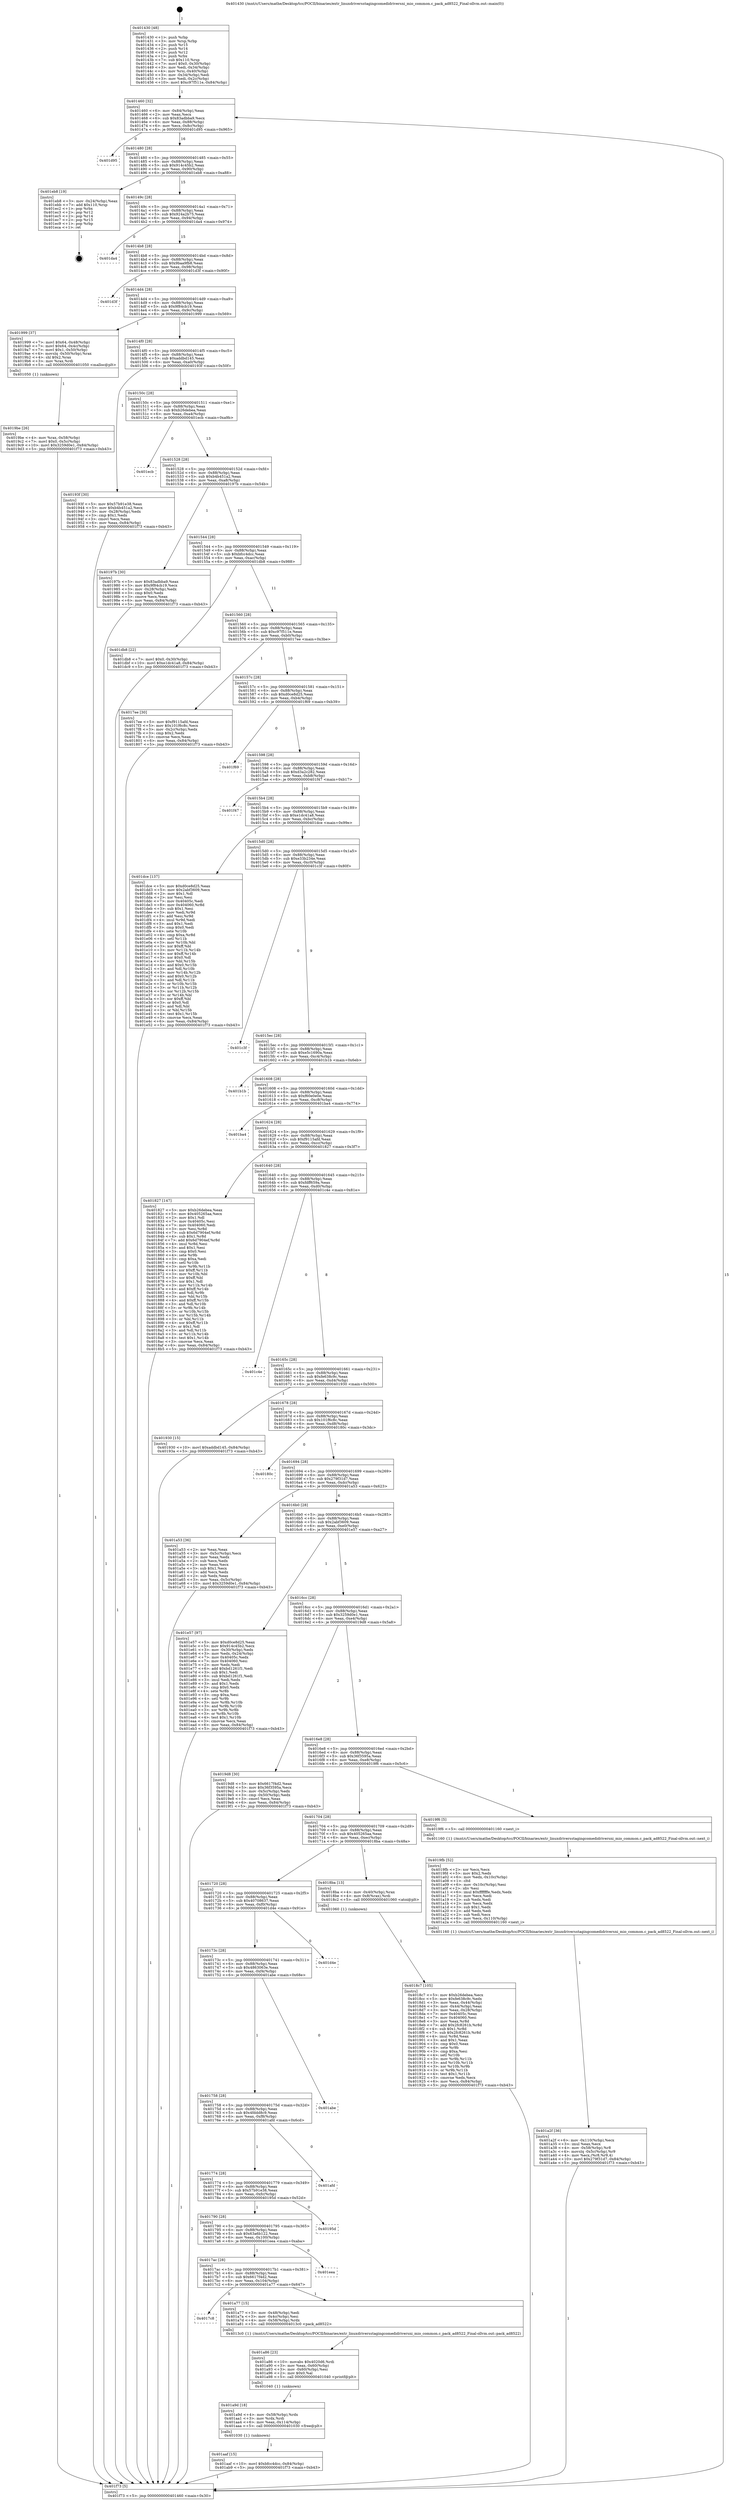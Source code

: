 digraph "0x401430" {
  label = "0x401430 (/mnt/c/Users/mathe/Desktop/tcc/POCII/binaries/extr_linuxdriversstagingcomedidriversni_mio_common.c_pack_ad8522_Final-ollvm.out::main(0))"
  labelloc = "t"
  node[shape=record]

  Entry [label="",width=0.3,height=0.3,shape=circle,fillcolor=black,style=filled]
  "0x401460" [label="{
     0x401460 [32]\l
     | [instrs]\l
     &nbsp;&nbsp;0x401460 \<+6\>: mov -0x84(%rbp),%eax\l
     &nbsp;&nbsp;0x401466 \<+2\>: mov %eax,%ecx\l
     &nbsp;&nbsp;0x401468 \<+6\>: sub $0x83adbba9,%ecx\l
     &nbsp;&nbsp;0x40146e \<+6\>: mov %eax,-0x88(%rbp)\l
     &nbsp;&nbsp;0x401474 \<+6\>: mov %ecx,-0x8c(%rbp)\l
     &nbsp;&nbsp;0x40147a \<+6\>: je 0000000000401d95 \<main+0x965\>\l
  }"]
  "0x401d95" [label="{
     0x401d95\l
  }", style=dashed]
  "0x401480" [label="{
     0x401480 [28]\l
     | [instrs]\l
     &nbsp;&nbsp;0x401480 \<+5\>: jmp 0000000000401485 \<main+0x55\>\l
     &nbsp;&nbsp;0x401485 \<+6\>: mov -0x88(%rbp),%eax\l
     &nbsp;&nbsp;0x40148b \<+5\>: sub $0x914c45b2,%eax\l
     &nbsp;&nbsp;0x401490 \<+6\>: mov %eax,-0x90(%rbp)\l
     &nbsp;&nbsp;0x401496 \<+6\>: je 0000000000401eb8 \<main+0xa88\>\l
  }"]
  Exit [label="",width=0.3,height=0.3,shape=circle,fillcolor=black,style=filled,peripheries=2]
  "0x401eb8" [label="{
     0x401eb8 [19]\l
     | [instrs]\l
     &nbsp;&nbsp;0x401eb8 \<+3\>: mov -0x24(%rbp),%eax\l
     &nbsp;&nbsp;0x401ebb \<+7\>: add $0x110,%rsp\l
     &nbsp;&nbsp;0x401ec2 \<+1\>: pop %rbx\l
     &nbsp;&nbsp;0x401ec3 \<+2\>: pop %r12\l
     &nbsp;&nbsp;0x401ec5 \<+2\>: pop %r14\l
     &nbsp;&nbsp;0x401ec7 \<+2\>: pop %r15\l
     &nbsp;&nbsp;0x401ec9 \<+1\>: pop %rbp\l
     &nbsp;&nbsp;0x401eca \<+1\>: ret\l
  }"]
  "0x40149c" [label="{
     0x40149c [28]\l
     | [instrs]\l
     &nbsp;&nbsp;0x40149c \<+5\>: jmp 00000000004014a1 \<main+0x71\>\l
     &nbsp;&nbsp;0x4014a1 \<+6\>: mov -0x88(%rbp),%eax\l
     &nbsp;&nbsp;0x4014a7 \<+5\>: sub $0x924a2b75,%eax\l
     &nbsp;&nbsp;0x4014ac \<+6\>: mov %eax,-0x94(%rbp)\l
     &nbsp;&nbsp;0x4014b2 \<+6\>: je 0000000000401da4 \<main+0x974\>\l
  }"]
  "0x401aaf" [label="{
     0x401aaf [15]\l
     | [instrs]\l
     &nbsp;&nbsp;0x401aaf \<+10\>: movl $0xbfcc4dcc,-0x84(%rbp)\l
     &nbsp;&nbsp;0x401ab9 \<+5\>: jmp 0000000000401f73 \<main+0xb43\>\l
  }"]
  "0x401da4" [label="{
     0x401da4\l
  }", style=dashed]
  "0x4014b8" [label="{
     0x4014b8 [28]\l
     | [instrs]\l
     &nbsp;&nbsp;0x4014b8 \<+5\>: jmp 00000000004014bd \<main+0x8d\>\l
     &nbsp;&nbsp;0x4014bd \<+6\>: mov -0x88(%rbp),%eax\l
     &nbsp;&nbsp;0x4014c3 \<+5\>: sub $0x9baa9fb8,%eax\l
     &nbsp;&nbsp;0x4014c8 \<+6\>: mov %eax,-0x98(%rbp)\l
     &nbsp;&nbsp;0x4014ce \<+6\>: je 0000000000401d3f \<main+0x90f\>\l
  }"]
  "0x401a9d" [label="{
     0x401a9d [18]\l
     | [instrs]\l
     &nbsp;&nbsp;0x401a9d \<+4\>: mov -0x58(%rbp),%rdx\l
     &nbsp;&nbsp;0x401aa1 \<+3\>: mov %rdx,%rdi\l
     &nbsp;&nbsp;0x401aa4 \<+6\>: mov %eax,-0x114(%rbp)\l
     &nbsp;&nbsp;0x401aaa \<+5\>: call 0000000000401030 \<free@plt\>\l
     | [calls]\l
     &nbsp;&nbsp;0x401030 \{1\} (unknown)\l
  }"]
  "0x401d3f" [label="{
     0x401d3f\l
  }", style=dashed]
  "0x4014d4" [label="{
     0x4014d4 [28]\l
     | [instrs]\l
     &nbsp;&nbsp;0x4014d4 \<+5\>: jmp 00000000004014d9 \<main+0xa9\>\l
     &nbsp;&nbsp;0x4014d9 \<+6\>: mov -0x88(%rbp),%eax\l
     &nbsp;&nbsp;0x4014df \<+5\>: sub $0x9f84cb19,%eax\l
     &nbsp;&nbsp;0x4014e4 \<+6\>: mov %eax,-0x9c(%rbp)\l
     &nbsp;&nbsp;0x4014ea \<+6\>: je 0000000000401999 \<main+0x569\>\l
  }"]
  "0x401a86" [label="{
     0x401a86 [23]\l
     | [instrs]\l
     &nbsp;&nbsp;0x401a86 \<+10\>: movabs $0x4020d6,%rdi\l
     &nbsp;&nbsp;0x401a90 \<+3\>: mov %eax,-0x60(%rbp)\l
     &nbsp;&nbsp;0x401a93 \<+3\>: mov -0x60(%rbp),%esi\l
     &nbsp;&nbsp;0x401a96 \<+2\>: mov $0x0,%al\l
     &nbsp;&nbsp;0x401a98 \<+5\>: call 0000000000401040 \<printf@plt\>\l
     | [calls]\l
     &nbsp;&nbsp;0x401040 \{1\} (unknown)\l
  }"]
  "0x401999" [label="{
     0x401999 [37]\l
     | [instrs]\l
     &nbsp;&nbsp;0x401999 \<+7\>: movl $0x64,-0x48(%rbp)\l
     &nbsp;&nbsp;0x4019a0 \<+7\>: movl $0x64,-0x4c(%rbp)\l
     &nbsp;&nbsp;0x4019a7 \<+7\>: movl $0x1,-0x50(%rbp)\l
     &nbsp;&nbsp;0x4019ae \<+4\>: movslq -0x50(%rbp),%rax\l
     &nbsp;&nbsp;0x4019b2 \<+4\>: shl $0x2,%rax\l
     &nbsp;&nbsp;0x4019b6 \<+3\>: mov %rax,%rdi\l
     &nbsp;&nbsp;0x4019b9 \<+5\>: call 0000000000401050 \<malloc@plt\>\l
     | [calls]\l
     &nbsp;&nbsp;0x401050 \{1\} (unknown)\l
  }"]
  "0x4014f0" [label="{
     0x4014f0 [28]\l
     | [instrs]\l
     &nbsp;&nbsp;0x4014f0 \<+5\>: jmp 00000000004014f5 \<main+0xc5\>\l
     &nbsp;&nbsp;0x4014f5 \<+6\>: mov -0x88(%rbp),%eax\l
     &nbsp;&nbsp;0x4014fb \<+5\>: sub $0xaddbd145,%eax\l
     &nbsp;&nbsp;0x401500 \<+6\>: mov %eax,-0xa0(%rbp)\l
     &nbsp;&nbsp;0x401506 \<+6\>: je 000000000040193f \<main+0x50f\>\l
  }"]
  "0x4017c8" [label="{
     0x4017c8\l
  }", style=dashed]
  "0x40193f" [label="{
     0x40193f [30]\l
     | [instrs]\l
     &nbsp;&nbsp;0x40193f \<+5\>: mov $0x57b91e38,%eax\l
     &nbsp;&nbsp;0x401944 \<+5\>: mov $0xb4b451a2,%ecx\l
     &nbsp;&nbsp;0x401949 \<+3\>: mov -0x28(%rbp),%edx\l
     &nbsp;&nbsp;0x40194c \<+3\>: cmp $0x1,%edx\l
     &nbsp;&nbsp;0x40194f \<+3\>: cmovl %ecx,%eax\l
     &nbsp;&nbsp;0x401952 \<+6\>: mov %eax,-0x84(%rbp)\l
     &nbsp;&nbsp;0x401958 \<+5\>: jmp 0000000000401f73 \<main+0xb43\>\l
  }"]
  "0x40150c" [label="{
     0x40150c [28]\l
     | [instrs]\l
     &nbsp;&nbsp;0x40150c \<+5\>: jmp 0000000000401511 \<main+0xe1\>\l
     &nbsp;&nbsp;0x401511 \<+6\>: mov -0x88(%rbp),%eax\l
     &nbsp;&nbsp;0x401517 \<+5\>: sub $0xb26debea,%eax\l
     &nbsp;&nbsp;0x40151c \<+6\>: mov %eax,-0xa4(%rbp)\l
     &nbsp;&nbsp;0x401522 \<+6\>: je 0000000000401ecb \<main+0xa9b\>\l
  }"]
  "0x401a77" [label="{
     0x401a77 [15]\l
     | [instrs]\l
     &nbsp;&nbsp;0x401a77 \<+3\>: mov -0x48(%rbp),%edi\l
     &nbsp;&nbsp;0x401a7a \<+3\>: mov -0x4c(%rbp),%esi\l
     &nbsp;&nbsp;0x401a7d \<+4\>: mov -0x58(%rbp),%rdx\l
     &nbsp;&nbsp;0x401a81 \<+5\>: call 00000000004013c0 \<pack_ad8522\>\l
     | [calls]\l
     &nbsp;&nbsp;0x4013c0 \{1\} (/mnt/c/Users/mathe/Desktop/tcc/POCII/binaries/extr_linuxdriversstagingcomedidriversni_mio_common.c_pack_ad8522_Final-ollvm.out::pack_ad8522)\l
  }"]
  "0x401ecb" [label="{
     0x401ecb\l
  }", style=dashed]
  "0x401528" [label="{
     0x401528 [28]\l
     | [instrs]\l
     &nbsp;&nbsp;0x401528 \<+5\>: jmp 000000000040152d \<main+0xfd\>\l
     &nbsp;&nbsp;0x40152d \<+6\>: mov -0x88(%rbp),%eax\l
     &nbsp;&nbsp;0x401533 \<+5\>: sub $0xb4b451a2,%eax\l
     &nbsp;&nbsp;0x401538 \<+6\>: mov %eax,-0xa8(%rbp)\l
     &nbsp;&nbsp;0x40153e \<+6\>: je 000000000040197b \<main+0x54b\>\l
  }"]
  "0x4017ac" [label="{
     0x4017ac [28]\l
     | [instrs]\l
     &nbsp;&nbsp;0x4017ac \<+5\>: jmp 00000000004017b1 \<main+0x381\>\l
     &nbsp;&nbsp;0x4017b1 \<+6\>: mov -0x88(%rbp),%eax\l
     &nbsp;&nbsp;0x4017b7 \<+5\>: sub $0x6617f4d2,%eax\l
     &nbsp;&nbsp;0x4017bc \<+6\>: mov %eax,-0x104(%rbp)\l
     &nbsp;&nbsp;0x4017c2 \<+6\>: je 0000000000401a77 \<main+0x647\>\l
  }"]
  "0x40197b" [label="{
     0x40197b [30]\l
     | [instrs]\l
     &nbsp;&nbsp;0x40197b \<+5\>: mov $0x83adbba9,%eax\l
     &nbsp;&nbsp;0x401980 \<+5\>: mov $0x9f84cb19,%ecx\l
     &nbsp;&nbsp;0x401985 \<+3\>: mov -0x28(%rbp),%edx\l
     &nbsp;&nbsp;0x401988 \<+3\>: cmp $0x0,%edx\l
     &nbsp;&nbsp;0x40198b \<+3\>: cmove %ecx,%eax\l
     &nbsp;&nbsp;0x40198e \<+6\>: mov %eax,-0x84(%rbp)\l
     &nbsp;&nbsp;0x401994 \<+5\>: jmp 0000000000401f73 \<main+0xb43\>\l
  }"]
  "0x401544" [label="{
     0x401544 [28]\l
     | [instrs]\l
     &nbsp;&nbsp;0x401544 \<+5\>: jmp 0000000000401549 \<main+0x119\>\l
     &nbsp;&nbsp;0x401549 \<+6\>: mov -0x88(%rbp),%eax\l
     &nbsp;&nbsp;0x40154f \<+5\>: sub $0xbfcc4dcc,%eax\l
     &nbsp;&nbsp;0x401554 \<+6\>: mov %eax,-0xac(%rbp)\l
     &nbsp;&nbsp;0x40155a \<+6\>: je 0000000000401db8 \<main+0x988\>\l
  }"]
  "0x401eea" [label="{
     0x401eea\l
  }", style=dashed]
  "0x401db8" [label="{
     0x401db8 [22]\l
     | [instrs]\l
     &nbsp;&nbsp;0x401db8 \<+7\>: movl $0x0,-0x30(%rbp)\l
     &nbsp;&nbsp;0x401dbf \<+10\>: movl $0xe1dc41a8,-0x84(%rbp)\l
     &nbsp;&nbsp;0x401dc9 \<+5\>: jmp 0000000000401f73 \<main+0xb43\>\l
  }"]
  "0x401560" [label="{
     0x401560 [28]\l
     | [instrs]\l
     &nbsp;&nbsp;0x401560 \<+5\>: jmp 0000000000401565 \<main+0x135\>\l
     &nbsp;&nbsp;0x401565 \<+6\>: mov -0x88(%rbp),%eax\l
     &nbsp;&nbsp;0x40156b \<+5\>: sub $0xc97f511e,%eax\l
     &nbsp;&nbsp;0x401570 \<+6\>: mov %eax,-0xb0(%rbp)\l
     &nbsp;&nbsp;0x401576 \<+6\>: je 00000000004017ee \<main+0x3be\>\l
  }"]
  "0x401790" [label="{
     0x401790 [28]\l
     | [instrs]\l
     &nbsp;&nbsp;0x401790 \<+5\>: jmp 0000000000401795 \<main+0x365\>\l
     &nbsp;&nbsp;0x401795 \<+6\>: mov -0x88(%rbp),%eax\l
     &nbsp;&nbsp;0x40179b \<+5\>: sub $0x63a6b122,%eax\l
     &nbsp;&nbsp;0x4017a0 \<+6\>: mov %eax,-0x100(%rbp)\l
     &nbsp;&nbsp;0x4017a6 \<+6\>: je 0000000000401eea \<main+0xaba\>\l
  }"]
  "0x4017ee" [label="{
     0x4017ee [30]\l
     | [instrs]\l
     &nbsp;&nbsp;0x4017ee \<+5\>: mov $0xf9115afd,%eax\l
     &nbsp;&nbsp;0x4017f3 \<+5\>: mov $0x101f6c8c,%ecx\l
     &nbsp;&nbsp;0x4017f8 \<+3\>: mov -0x2c(%rbp),%edx\l
     &nbsp;&nbsp;0x4017fb \<+3\>: cmp $0x2,%edx\l
     &nbsp;&nbsp;0x4017fe \<+3\>: cmovne %ecx,%eax\l
     &nbsp;&nbsp;0x401801 \<+6\>: mov %eax,-0x84(%rbp)\l
     &nbsp;&nbsp;0x401807 \<+5\>: jmp 0000000000401f73 \<main+0xb43\>\l
  }"]
  "0x40157c" [label="{
     0x40157c [28]\l
     | [instrs]\l
     &nbsp;&nbsp;0x40157c \<+5\>: jmp 0000000000401581 \<main+0x151\>\l
     &nbsp;&nbsp;0x401581 \<+6\>: mov -0x88(%rbp),%eax\l
     &nbsp;&nbsp;0x401587 \<+5\>: sub $0xd0ce8d25,%eax\l
     &nbsp;&nbsp;0x40158c \<+6\>: mov %eax,-0xb4(%rbp)\l
     &nbsp;&nbsp;0x401592 \<+6\>: je 0000000000401f69 \<main+0xb39\>\l
  }"]
  "0x401f73" [label="{
     0x401f73 [5]\l
     | [instrs]\l
     &nbsp;&nbsp;0x401f73 \<+5\>: jmp 0000000000401460 \<main+0x30\>\l
  }"]
  "0x401430" [label="{
     0x401430 [48]\l
     | [instrs]\l
     &nbsp;&nbsp;0x401430 \<+1\>: push %rbp\l
     &nbsp;&nbsp;0x401431 \<+3\>: mov %rsp,%rbp\l
     &nbsp;&nbsp;0x401434 \<+2\>: push %r15\l
     &nbsp;&nbsp;0x401436 \<+2\>: push %r14\l
     &nbsp;&nbsp;0x401438 \<+2\>: push %r12\l
     &nbsp;&nbsp;0x40143a \<+1\>: push %rbx\l
     &nbsp;&nbsp;0x40143b \<+7\>: sub $0x110,%rsp\l
     &nbsp;&nbsp;0x401442 \<+7\>: movl $0x0,-0x30(%rbp)\l
     &nbsp;&nbsp;0x401449 \<+3\>: mov %edi,-0x34(%rbp)\l
     &nbsp;&nbsp;0x40144c \<+4\>: mov %rsi,-0x40(%rbp)\l
     &nbsp;&nbsp;0x401450 \<+3\>: mov -0x34(%rbp),%edi\l
     &nbsp;&nbsp;0x401453 \<+3\>: mov %edi,-0x2c(%rbp)\l
     &nbsp;&nbsp;0x401456 \<+10\>: movl $0xc97f511e,-0x84(%rbp)\l
  }"]
  "0x40195d" [label="{
     0x40195d\l
  }", style=dashed]
  "0x401f69" [label="{
     0x401f69\l
  }", style=dashed]
  "0x401598" [label="{
     0x401598 [28]\l
     | [instrs]\l
     &nbsp;&nbsp;0x401598 \<+5\>: jmp 000000000040159d \<main+0x16d\>\l
     &nbsp;&nbsp;0x40159d \<+6\>: mov -0x88(%rbp),%eax\l
     &nbsp;&nbsp;0x4015a3 \<+5\>: sub $0xd3a2c282,%eax\l
     &nbsp;&nbsp;0x4015a8 \<+6\>: mov %eax,-0xb8(%rbp)\l
     &nbsp;&nbsp;0x4015ae \<+6\>: je 0000000000401f47 \<main+0xb17\>\l
  }"]
  "0x401774" [label="{
     0x401774 [28]\l
     | [instrs]\l
     &nbsp;&nbsp;0x401774 \<+5\>: jmp 0000000000401779 \<main+0x349\>\l
     &nbsp;&nbsp;0x401779 \<+6\>: mov -0x88(%rbp),%eax\l
     &nbsp;&nbsp;0x40177f \<+5\>: sub $0x57b91e38,%eax\l
     &nbsp;&nbsp;0x401784 \<+6\>: mov %eax,-0xfc(%rbp)\l
     &nbsp;&nbsp;0x40178a \<+6\>: je 000000000040195d \<main+0x52d\>\l
  }"]
  "0x401f47" [label="{
     0x401f47\l
  }", style=dashed]
  "0x4015b4" [label="{
     0x4015b4 [28]\l
     | [instrs]\l
     &nbsp;&nbsp;0x4015b4 \<+5\>: jmp 00000000004015b9 \<main+0x189\>\l
     &nbsp;&nbsp;0x4015b9 \<+6\>: mov -0x88(%rbp),%eax\l
     &nbsp;&nbsp;0x4015bf \<+5\>: sub $0xe1dc41a8,%eax\l
     &nbsp;&nbsp;0x4015c4 \<+6\>: mov %eax,-0xbc(%rbp)\l
     &nbsp;&nbsp;0x4015ca \<+6\>: je 0000000000401dce \<main+0x99e\>\l
  }"]
  "0x401afd" [label="{
     0x401afd\l
  }", style=dashed]
  "0x401dce" [label="{
     0x401dce [137]\l
     | [instrs]\l
     &nbsp;&nbsp;0x401dce \<+5\>: mov $0xd0ce8d25,%eax\l
     &nbsp;&nbsp;0x401dd3 \<+5\>: mov $0x2abf3609,%ecx\l
     &nbsp;&nbsp;0x401dd8 \<+2\>: mov $0x1,%dl\l
     &nbsp;&nbsp;0x401dda \<+2\>: xor %esi,%esi\l
     &nbsp;&nbsp;0x401ddc \<+7\>: mov 0x40405c,%edi\l
     &nbsp;&nbsp;0x401de3 \<+8\>: mov 0x404060,%r8d\l
     &nbsp;&nbsp;0x401deb \<+3\>: sub $0x1,%esi\l
     &nbsp;&nbsp;0x401dee \<+3\>: mov %edi,%r9d\l
     &nbsp;&nbsp;0x401df1 \<+3\>: add %esi,%r9d\l
     &nbsp;&nbsp;0x401df4 \<+4\>: imul %r9d,%edi\l
     &nbsp;&nbsp;0x401df8 \<+3\>: and $0x1,%edi\l
     &nbsp;&nbsp;0x401dfb \<+3\>: cmp $0x0,%edi\l
     &nbsp;&nbsp;0x401dfe \<+4\>: sete %r10b\l
     &nbsp;&nbsp;0x401e02 \<+4\>: cmp $0xa,%r8d\l
     &nbsp;&nbsp;0x401e06 \<+4\>: setl %r11b\l
     &nbsp;&nbsp;0x401e0a \<+3\>: mov %r10b,%bl\l
     &nbsp;&nbsp;0x401e0d \<+3\>: xor $0xff,%bl\l
     &nbsp;&nbsp;0x401e10 \<+3\>: mov %r11b,%r14b\l
     &nbsp;&nbsp;0x401e13 \<+4\>: xor $0xff,%r14b\l
     &nbsp;&nbsp;0x401e17 \<+3\>: xor $0x0,%dl\l
     &nbsp;&nbsp;0x401e1a \<+3\>: mov %bl,%r15b\l
     &nbsp;&nbsp;0x401e1d \<+4\>: and $0x0,%r15b\l
     &nbsp;&nbsp;0x401e21 \<+3\>: and %dl,%r10b\l
     &nbsp;&nbsp;0x401e24 \<+3\>: mov %r14b,%r12b\l
     &nbsp;&nbsp;0x401e27 \<+4\>: and $0x0,%r12b\l
     &nbsp;&nbsp;0x401e2b \<+3\>: and %dl,%r11b\l
     &nbsp;&nbsp;0x401e2e \<+3\>: or %r10b,%r15b\l
     &nbsp;&nbsp;0x401e31 \<+3\>: or %r11b,%r12b\l
     &nbsp;&nbsp;0x401e34 \<+3\>: xor %r12b,%r15b\l
     &nbsp;&nbsp;0x401e37 \<+3\>: or %r14b,%bl\l
     &nbsp;&nbsp;0x401e3a \<+3\>: xor $0xff,%bl\l
     &nbsp;&nbsp;0x401e3d \<+3\>: or $0x0,%dl\l
     &nbsp;&nbsp;0x401e40 \<+2\>: and %dl,%bl\l
     &nbsp;&nbsp;0x401e42 \<+3\>: or %bl,%r15b\l
     &nbsp;&nbsp;0x401e45 \<+4\>: test $0x1,%r15b\l
     &nbsp;&nbsp;0x401e49 \<+3\>: cmovne %ecx,%eax\l
     &nbsp;&nbsp;0x401e4c \<+6\>: mov %eax,-0x84(%rbp)\l
     &nbsp;&nbsp;0x401e52 \<+5\>: jmp 0000000000401f73 \<main+0xb43\>\l
  }"]
  "0x4015d0" [label="{
     0x4015d0 [28]\l
     | [instrs]\l
     &nbsp;&nbsp;0x4015d0 \<+5\>: jmp 00000000004015d5 \<main+0x1a5\>\l
     &nbsp;&nbsp;0x4015d5 \<+6\>: mov -0x88(%rbp),%eax\l
     &nbsp;&nbsp;0x4015db \<+5\>: sub $0xe33b234e,%eax\l
     &nbsp;&nbsp;0x4015e0 \<+6\>: mov %eax,-0xc0(%rbp)\l
     &nbsp;&nbsp;0x4015e6 \<+6\>: je 0000000000401c3f \<main+0x80f\>\l
  }"]
  "0x401758" [label="{
     0x401758 [28]\l
     | [instrs]\l
     &nbsp;&nbsp;0x401758 \<+5\>: jmp 000000000040175d \<main+0x32d\>\l
     &nbsp;&nbsp;0x40175d \<+6\>: mov -0x88(%rbp),%eax\l
     &nbsp;&nbsp;0x401763 \<+5\>: sub $0x4fddd8c9,%eax\l
     &nbsp;&nbsp;0x401768 \<+6\>: mov %eax,-0xf8(%rbp)\l
     &nbsp;&nbsp;0x40176e \<+6\>: je 0000000000401afd \<main+0x6cd\>\l
  }"]
  "0x401c3f" [label="{
     0x401c3f\l
  }", style=dashed]
  "0x4015ec" [label="{
     0x4015ec [28]\l
     | [instrs]\l
     &nbsp;&nbsp;0x4015ec \<+5\>: jmp 00000000004015f1 \<main+0x1c1\>\l
     &nbsp;&nbsp;0x4015f1 \<+6\>: mov -0x88(%rbp),%eax\l
     &nbsp;&nbsp;0x4015f7 \<+5\>: sub $0xe5c1690a,%eax\l
     &nbsp;&nbsp;0x4015fc \<+6\>: mov %eax,-0xc4(%rbp)\l
     &nbsp;&nbsp;0x401602 \<+6\>: je 0000000000401b1b \<main+0x6eb\>\l
  }"]
  "0x401abe" [label="{
     0x401abe\l
  }", style=dashed]
  "0x401b1b" [label="{
     0x401b1b\l
  }", style=dashed]
  "0x401608" [label="{
     0x401608 [28]\l
     | [instrs]\l
     &nbsp;&nbsp;0x401608 \<+5\>: jmp 000000000040160d \<main+0x1dd\>\l
     &nbsp;&nbsp;0x40160d \<+6\>: mov -0x88(%rbp),%eax\l
     &nbsp;&nbsp;0x401613 \<+5\>: sub $0xf60e0e0e,%eax\l
     &nbsp;&nbsp;0x401618 \<+6\>: mov %eax,-0xc8(%rbp)\l
     &nbsp;&nbsp;0x40161e \<+6\>: je 0000000000401ba4 \<main+0x774\>\l
  }"]
  "0x40173c" [label="{
     0x40173c [28]\l
     | [instrs]\l
     &nbsp;&nbsp;0x40173c \<+5\>: jmp 0000000000401741 \<main+0x311\>\l
     &nbsp;&nbsp;0x401741 \<+6\>: mov -0x88(%rbp),%eax\l
     &nbsp;&nbsp;0x401747 \<+5\>: sub $0x4863063e,%eax\l
     &nbsp;&nbsp;0x40174c \<+6\>: mov %eax,-0xf4(%rbp)\l
     &nbsp;&nbsp;0x401752 \<+6\>: je 0000000000401abe \<main+0x68e\>\l
  }"]
  "0x401ba4" [label="{
     0x401ba4\l
  }", style=dashed]
  "0x401624" [label="{
     0x401624 [28]\l
     | [instrs]\l
     &nbsp;&nbsp;0x401624 \<+5\>: jmp 0000000000401629 \<main+0x1f9\>\l
     &nbsp;&nbsp;0x401629 \<+6\>: mov -0x88(%rbp),%eax\l
     &nbsp;&nbsp;0x40162f \<+5\>: sub $0xf9115afd,%eax\l
     &nbsp;&nbsp;0x401634 \<+6\>: mov %eax,-0xcc(%rbp)\l
     &nbsp;&nbsp;0x40163a \<+6\>: je 0000000000401827 \<main+0x3f7\>\l
  }"]
  "0x401d4e" [label="{
     0x401d4e\l
  }", style=dashed]
  "0x401827" [label="{
     0x401827 [147]\l
     | [instrs]\l
     &nbsp;&nbsp;0x401827 \<+5\>: mov $0xb26debea,%eax\l
     &nbsp;&nbsp;0x40182c \<+5\>: mov $0x405265aa,%ecx\l
     &nbsp;&nbsp;0x401831 \<+2\>: mov $0x1,%dl\l
     &nbsp;&nbsp;0x401833 \<+7\>: mov 0x40405c,%esi\l
     &nbsp;&nbsp;0x40183a \<+7\>: mov 0x404060,%edi\l
     &nbsp;&nbsp;0x401841 \<+3\>: mov %esi,%r8d\l
     &nbsp;&nbsp;0x401844 \<+7\>: sub $0x6d7904ef,%r8d\l
     &nbsp;&nbsp;0x40184b \<+4\>: sub $0x1,%r8d\l
     &nbsp;&nbsp;0x40184f \<+7\>: add $0x6d7904ef,%r8d\l
     &nbsp;&nbsp;0x401856 \<+4\>: imul %r8d,%esi\l
     &nbsp;&nbsp;0x40185a \<+3\>: and $0x1,%esi\l
     &nbsp;&nbsp;0x40185d \<+3\>: cmp $0x0,%esi\l
     &nbsp;&nbsp;0x401860 \<+4\>: sete %r9b\l
     &nbsp;&nbsp;0x401864 \<+3\>: cmp $0xa,%edi\l
     &nbsp;&nbsp;0x401867 \<+4\>: setl %r10b\l
     &nbsp;&nbsp;0x40186b \<+3\>: mov %r9b,%r11b\l
     &nbsp;&nbsp;0x40186e \<+4\>: xor $0xff,%r11b\l
     &nbsp;&nbsp;0x401872 \<+3\>: mov %r10b,%bl\l
     &nbsp;&nbsp;0x401875 \<+3\>: xor $0xff,%bl\l
     &nbsp;&nbsp;0x401878 \<+3\>: xor $0x1,%dl\l
     &nbsp;&nbsp;0x40187b \<+3\>: mov %r11b,%r14b\l
     &nbsp;&nbsp;0x40187e \<+4\>: and $0xff,%r14b\l
     &nbsp;&nbsp;0x401882 \<+3\>: and %dl,%r9b\l
     &nbsp;&nbsp;0x401885 \<+3\>: mov %bl,%r15b\l
     &nbsp;&nbsp;0x401888 \<+4\>: and $0xff,%r15b\l
     &nbsp;&nbsp;0x40188c \<+3\>: and %dl,%r10b\l
     &nbsp;&nbsp;0x40188f \<+3\>: or %r9b,%r14b\l
     &nbsp;&nbsp;0x401892 \<+3\>: or %r10b,%r15b\l
     &nbsp;&nbsp;0x401895 \<+3\>: xor %r15b,%r14b\l
     &nbsp;&nbsp;0x401898 \<+3\>: or %bl,%r11b\l
     &nbsp;&nbsp;0x40189b \<+4\>: xor $0xff,%r11b\l
     &nbsp;&nbsp;0x40189f \<+3\>: or $0x1,%dl\l
     &nbsp;&nbsp;0x4018a2 \<+3\>: and %dl,%r11b\l
     &nbsp;&nbsp;0x4018a5 \<+3\>: or %r11b,%r14b\l
     &nbsp;&nbsp;0x4018a8 \<+4\>: test $0x1,%r14b\l
     &nbsp;&nbsp;0x4018ac \<+3\>: cmovne %ecx,%eax\l
     &nbsp;&nbsp;0x4018af \<+6\>: mov %eax,-0x84(%rbp)\l
     &nbsp;&nbsp;0x4018b5 \<+5\>: jmp 0000000000401f73 \<main+0xb43\>\l
  }"]
  "0x401640" [label="{
     0x401640 [28]\l
     | [instrs]\l
     &nbsp;&nbsp;0x401640 \<+5\>: jmp 0000000000401645 \<main+0x215\>\l
     &nbsp;&nbsp;0x401645 \<+6\>: mov -0x88(%rbp),%eax\l
     &nbsp;&nbsp;0x40164b \<+5\>: sub $0xfdff659a,%eax\l
     &nbsp;&nbsp;0x401650 \<+6\>: mov %eax,-0xd0(%rbp)\l
     &nbsp;&nbsp;0x401656 \<+6\>: je 0000000000401c4e \<main+0x81e\>\l
  }"]
  "0x401a2f" [label="{
     0x401a2f [36]\l
     | [instrs]\l
     &nbsp;&nbsp;0x401a2f \<+6\>: mov -0x110(%rbp),%ecx\l
     &nbsp;&nbsp;0x401a35 \<+3\>: imul %eax,%ecx\l
     &nbsp;&nbsp;0x401a38 \<+4\>: mov -0x58(%rbp),%r8\l
     &nbsp;&nbsp;0x401a3c \<+4\>: movslq -0x5c(%rbp),%r9\l
     &nbsp;&nbsp;0x401a40 \<+4\>: mov %ecx,(%r8,%r9,4)\l
     &nbsp;&nbsp;0x401a44 \<+10\>: movl $0x279f31d7,-0x84(%rbp)\l
     &nbsp;&nbsp;0x401a4e \<+5\>: jmp 0000000000401f73 \<main+0xb43\>\l
  }"]
  "0x401c4e" [label="{
     0x401c4e\l
  }", style=dashed]
  "0x40165c" [label="{
     0x40165c [28]\l
     | [instrs]\l
     &nbsp;&nbsp;0x40165c \<+5\>: jmp 0000000000401661 \<main+0x231\>\l
     &nbsp;&nbsp;0x401661 \<+6\>: mov -0x88(%rbp),%eax\l
     &nbsp;&nbsp;0x401667 \<+5\>: sub $0xfe638c9c,%eax\l
     &nbsp;&nbsp;0x40166c \<+6\>: mov %eax,-0xd4(%rbp)\l
     &nbsp;&nbsp;0x401672 \<+6\>: je 0000000000401930 \<main+0x500\>\l
  }"]
  "0x4019fb" [label="{
     0x4019fb [52]\l
     | [instrs]\l
     &nbsp;&nbsp;0x4019fb \<+2\>: xor %ecx,%ecx\l
     &nbsp;&nbsp;0x4019fd \<+5\>: mov $0x2,%edx\l
     &nbsp;&nbsp;0x401a02 \<+6\>: mov %edx,-0x10c(%rbp)\l
     &nbsp;&nbsp;0x401a08 \<+1\>: cltd\l
     &nbsp;&nbsp;0x401a09 \<+6\>: mov -0x10c(%rbp),%esi\l
     &nbsp;&nbsp;0x401a0f \<+2\>: idiv %esi\l
     &nbsp;&nbsp;0x401a11 \<+6\>: imul $0xfffffffe,%edx,%edx\l
     &nbsp;&nbsp;0x401a17 \<+2\>: mov %ecx,%edi\l
     &nbsp;&nbsp;0x401a19 \<+2\>: sub %edx,%edi\l
     &nbsp;&nbsp;0x401a1b \<+2\>: mov %ecx,%edx\l
     &nbsp;&nbsp;0x401a1d \<+3\>: sub $0x1,%edx\l
     &nbsp;&nbsp;0x401a20 \<+2\>: add %edx,%edi\l
     &nbsp;&nbsp;0x401a22 \<+2\>: sub %edi,%ecx\l
     &nbsp;&nbsp;0x401a24 \<+6\>: mov %ecx,-0x110(%rbp)\l
     &nbsp;&nbsp;0x401a2a \<+5\>: call 0000000000401160 \<next_i\>\l
     | [calls]\l
     &nbsp;&nbsp;0x401160 \{1\} (/mnt/c/Users/mathe/Desktop/tcc/POCII/binaries/extr_linuxdriversstagingcomedidriversni_mio_common.c_pack_ad8522_Final-ollvm.out::next_i)\l
  }"]
  "0x401930" [label="{
     0x401930 [15]\l
     | [instrs]\l
     &nbsp;&nbsp;0x401930 \<+10\>: movl $0xaddbd145,-0x84(%rbp)\l
     &nbsp;&nbsp;0x40193a \<+5\>: jmp 0000000000401f73 \<main+0xb43\>\l
  }"]
  "0x401678" [label="{
     0x401678 [28]\l
     | [instrs]\l
     &nbsp;&nbsp;0x401678 \<+5\>: jmp 000000000040167d \<main+0x24d\>\l
     &nbsp;&nbsp;0x40167d \<+6\>: mov -0x88(%rbp),%eax\l
     &nbsp;&nbsp;0x401683 \<+5\>: sub $0x101f6c8c,%eax\l
     &nbsp;&nbsp;0x401688 \<+6\>: mov %eax,-0xd8(%rbp)\l
     &nbsp;&nbsp;0x40168e \<+6\>: je 000000000040180c \<main+0x3dc\>\l
  }"]
  "0x4019be" [label="{
     0x4019be [26]\l
     | [instrs]\l
     &nbsp;&nbsp;0x4019be \<+4\>: mov %rax,-0x58(%rbp)\l
     &nbsp;&nbsp;0x4019c2 \<+7\>: movl $0x0,-0x5c(%rbp)\l
     &nbsp;&nbsp;0x4019c9 \<+10\>: movl $0x3259d0e1,-0x84(%rbp)\l
     &nbsp;&nbsp;0x4019d3 \<+5\>: jmp 0000000000401f73 \<main+0xb43\>\l
  }"]
  "0x40180c" [label="{
     0x40180c\l
  }", style=dashed]
  "0x401694" [label="{
     0x401694 [28]\l
     | [instrs]\l
     &nbsp;&nbsp;0x401694 \<+5\>: jmp 0000000000401699 \<main+0x269\>\l
     &nbsp;&nbsp;0x401699 \<+6\>: mov -0x88(%rbp),%eax\l
     &nbsp;&nbsp;0x40169f \<+5\>: sub $0x279f31d7,%eax\l
     &nbsp;&nbsp;0x4016a4 \<+6\>: mov %eax,-0xdc(%rbp)\l
     &nbsp;&nbsp;0x4016aa \<+6\>: je 0000000000401a53 \<main+0x623\>\l
  }"]
  "0x4018c7" [label="{
     0x4018c7 [105]\l
     | [instrs]\l
     &nbsp;&nbsp;0x4018c7 \<+5\>: mov $0xb26debea,%ecx\l
     &nbsp;&nbsp;0x4018cc \<+5\>: mov $0xfe638c9c,%edx\l
     &nbsp;&nbsp;0x4018d1 \<+3\>: mov %eax,-0x44(%rbp)\l
     &nbsp;&nbsp;0x4018d4 \<+3\>: mov -0x44(%rbp),%eax\l
     &nbsp;&nbsp;0x4018d7 \<+3\>: mov %eax,-0x28(%rbp)\l
     &nbsp;&nbsp;0x4018da \<+7\>: mov 0x40405c,%eax\l
     &nbsp;&nbsp;0x4018e1 \<+7\>: mov 0x404060,%esi\l
     &nbsp;&nbsp;0x4018e8 \<+3\>: mov %eax,%r8d\l
     &nbsp;&nbsp;0x4018eb \<+7\>: add $0x2fc8261b,%r8d\l
     &nbsp;&nbsp;0x4018f2 \<+4\>: sub $0x1,%r8d\l
     &nbsp;&nbsp;0x4018f6 \<+7\>: sub $0x2fc8261b,%r8d\l
     &nbsp;&nbsp;0x4018fd \<+4\>: imul %r8d,%eax\l
     &nbsp;&nbsp;0x401901 \<+3\>: and $0x1,%eax\l
     &nbsp;&nbsp;0x401904 \<+3\>: cmp $0x0,%eax\l
     &nbsp;&nbsp;0x401907 \<+4\>: sete %r9b\l
     &nbsp;&nbsp;0x40190b \<+3\>: cmp $0xa,%esi\l
     &nbsp;&nbsp;0x40190e \<+4\>: setl %r10b\l
     &nbsp;&nbsp;0x401912 \<+3\>: mov %r9b,%r11b\l
     &nbsp;&nbsp;0x401915 \<+3\>: and %r10b,%r11b\l
     &nbsp;&nbsp;0x401918 \<+3\>: xor %r10b,%r9b\l
     &nbsp;&nbsp;0x40191b \<+3\>: or %r9b,%r11b\l
     &nbsp;&nbsp;0x40191e \<+4\>: test $0x1,%r11b\l
     &nbsp;&nbsp;0x401922 \<+3\>: cmovne %edx,%ecx\l
     &nbsp;&nbsp;0x401925 \<+6\>: mov %ecx,-0x84(%rbp)\l
     &nbsp;&nbsp;0x40192b \<+5\>: jmp 0000000000401f73 \<main+0xb43\>\l
  }"]
  "0x401a53" [label="{
     0x401a53 [36]\l
     | [instrs]\l
     &nbsp;&nbsp;0x401a53 \<+2\>: xor %eax,%eax\l
     &nbsp;&nbsp;0x401a55 \<+3\>: mov -0x5c(%rbp),%ecx\l
     &nbsp;&nbsp;0x401a58 \<+2\>: mov %eax,%edx\l
     &nbsp;&nbsp;0x401a5a \<+2\>: sub %ecx,%edx\l
     &nbsp;&nbsp;0x401a5c \<+2\>: mov %eax,%ecx\l
     &nbsp;&nbsp;0x401a5e \<+3\>: sub $0x1,%ecx\l
     &nbsp;&nbsp;0x401a61 \<+2\>: add %ecx,%edx\l
     &nbsp;&nbsp;0x401a63 \<+2\>: sub %edx,%eax\l
     &nbsp;&nbsp;0x401a65 \<+3\>: mov %eax,-0x5c(%rbp)\l
     &nbsp;&nbsp;0x401a68 \<+10\>: movl $0x3259d0e1,-0x84(%rbp)\l
     &nbsp;&nbsp;0x401a72 \<+5\>: jmp 0000000000401f73 \<main+0xb43\>\l
  }"]
  "0x4016b0" [label="{
     0x4016b0 [28]\l
     | [instrs]\l
     &nbsp;&nbsp;0x4016b0 \<+5\>: jmp 00000000004016b5 \<main+0x285\>\l
     &nbsp;&nbsp;0x4016b5 \<+6\>: mov -0x88(%rbp),%eax\l
     &nbsp;&nbsp;0x4016bb \<+5\>: sub $0x2abf3609,%eax\l
     &nbsp;&nbsp;0x4016c0 \<+6\>: mov %eax,-0xe0(%rbp)\l
     &nbsp;&nbsp;0x4016c6 \<+6\>: je 0000000000401e57 \<main+0xa27\>\l
  }"]
  "0x401720" [label="{
     0x401720 [28]\l
     | [instrs]\l
     &nbsp;&nbsp;0x401720 \<+5\>: jmp 0000000000401725 \<main+0x2f5\>\l
     &nbsp;&nbsp;0x401725 \<+6\>: mov -0x88(%rbp),%eax\l
     &nbsp;&nbsp;0x40172b \<+5\>: sub $0x40708637,%eax\l
     &nbsp;&nbsp;0x401730 \<+6\>: mov %eax,-0xf0(%rbp)\l
     &nbsp;&nbsp;0x401736 \<+6\>: je 0000000000401d4e \<main+0x91e\>\l
  }"]
  "0x401e57" [label="{
     0x401e57 [97]\l
     | [instrs]\l
     &nbsp;&nbsp;0x401e57 \<+5\>: mov $0xd0ce8d25,%eax\l
     &nbsp;&nbsp;0x401e5c \<+5\>: mov $0x914c45b2,%ecx\l
     &nbsp;&nbsp;0x401e61 \<+3\>: mov -0x30(%rbp),%edx\l
     &nbsp;&nbsp;0x401e64 \<+3\>: mov %edx,-0x24(%rbp)\l
     &nbsp;&nbsp;0x401e67 \<+7\>: mov 0x40405c,%edx\l
     &nbsp;&nbsp;0x401e6e \<+7\>: mov 0x404060,%esi\l
     &nbsp;&nbsp;0x401e75 \<+2\>: mov %edx,%edi\l
     &nbsp;&nbsp;0x401e77 \<+6\>: add $0xbd1261f1,%edi\l
     &nbsp;&nbsp;0x401e7d \<+3\>: sub $0x1,%edi\l
     &nbsp;&nbsp;0x401e80 \<+6\>: sub $0xbd1261f1,%edi\l
     &nbsp;&nbsp;0x401e86 \<+3\>: imul %edi,%edx\l
     &nbsp;&nbsp;0x401e89 \<+3\>: and $0x1,%edx\l
     &nbsp;&nbsp;0x401e8c \<+3\>: cmp $0x0,%edx\l
     &nbsp;&nbsp;0x401e8f \<+4\>: sete %r8b\l
     &nbsp;&nbsp;0x401e93 \<+3\>: cmp $0xa,%esi\l
     &nbsp;&nbsp;0x401e96 \<+4\>: setl %r9b\l
     &nbsp;&nbsp;0x401e9a \<+3\>: mov %r8b,%r10b\l
     &nbsp;&nbsp;0x401e9d \<+3\>: and %r9b,%r10b\l
     &nbsp;&nbsp;0x401ea0 \<+3\>: xor %r9b,%r8b\l
     &nbsp;&nbsp;0x401ea3 \<+3\>: or %r8b,%r10b\l
     &nbsp;&nbsp;0x401ea6 \<+4\>: test $0x1,%r10b\l
     &nbsp;&nbsp;0x401eaa \<+3\>: cmovne %ecx,%eax\l
     &nbsp;&nbsp;0x401ead \<+6\>: mov %eax,-0x84(%rbp)\l
     &nbsp;&nbsp;0x401eb3 \<+5\>: jmp 0000000000401f73 \<main+0xb43\>\l
  }"]
  "0x4016cc" [label="{
     0x4016cc [28]\l
     | [instrs]\l
     &nbsp;&nbsp;0x4016cc \<+5\>: jmp 00000000004016d1 \<main+0x2a1\>\l
     &nbsp;&nbsp;0x4016d1 \<+6\>: mov -0x88(%rbp),%eax\l
     &nbsp;&nbsp;0x4016d7 \<+5\>: sub $0x3259d0e1,%eax\l
     &nbsp;&nbsp;0x4016dc \<+6\>: mov %eax,-0xe4(%rbp)\l
     &nbsp;&nbsp;0x4016e2 \<+6\>: je 00000000004019d8 \<main+0x5a8\>\l
  }"]
  "0x4018ba" [label="{
     0x4018ba [13]\l
     | [instrs]\l
     &nbsp;&nbsp;0x4018ba \<+4\>: mov -0x40(%rbp),%rax\l
     &nbsp;&nbsp;0x4018be \<+4\>: mov 0x8(%rax),%rdi\l
     &nbsp;&nbsp;0x4018c2 \<+5\>: call 0000000000401060 \<atoi@plt\>\l
     | [calls]\l
     &nbsp;&nbsp;0x401060 \{1\} (unknown)\l
  }"]
  "0x4019d8" [label="{
     0x4019d8 [30]\l
     | [instrs]\l
     &nbsp;&nbsp;0x4019d8 \<+5\>: mov $0x6617f4d2,%eax\l
     &nbsp;&nbsp;0x4019dd \<+5\>: mov $0x36f3595a,%ecx\l
     &nbsp;&nbsp;0x4019e2 \<+3\>: mov -0x5c(%rbp),%edx\l
     &nbsp;&nbsp;0x4019e5 \<+3\>: cmp -0x50(%rbp),%edx\l
     &nbsp;&nbsp;0x4019e8 \<+3\>: cmovl %ecx,%eax\l
     &nbsp;&nbsp;0x4019eb \<+6\>: mov %eax,-0x84(%rbp)\l
     &nbsp;&nbsp;0x4019f1 \<+5\>: jmp 0000000000401f73 \<main+0xb43\>\l
  }"]
  "0x4016e8" [label="{
     0x4016e8 [28]\l
     | [instrs]\l
     &nbsp;&nbsp;0x4016e8 \<+5\>: jmp 00000000004016ed \<main+0x2bd\>\l
     &nbsp;&nbsp;0x4016ed \<+6\>: mov -0x88(%rbp),%eax\l
     &nbsp;&nbsp;0x4016f3 \<+5\>: sub $0x36f3595a,%eax\l
     &nbsp;&nbsp;0x4016f8 \<+6\>: mov %eax,-0xe8(%rbp)\l
     &nbsp;&nbsp;0x4016fe \<+6\>: je 00000000004019f6 \<main+0x5c6\>\l
  }"]
  "0x401704" [label="{
     0x401704 [28]\l
     | [instrs]\l
     &nbsp;&nbsp;0x401704 \<+5\>: jmp 0000000000401709 \<main+0x2d9\>\l
     &nbsp;&nbsp;0x401709 \<+6\>: mov -0x88(%rbp),%eax\l
     &nbsp;&nbsp;0x40170f \<+5\>: sub $0x405265aa,%eax\l
     &nbsp;&nbsp;0x401714 \<+6\>: mov %eax,-0xec(%rbp)\l
     &nbsp;&nbsp;0x40171a \<+6\>: je 00000000004018ba \<main+0x48a\>\l
  }"]
  "0x4019f6" [label="{
     0x4019f6 [5]\l
     | [instrs]\l
     &nbsp;&nbsp;0x4019f6 \<+5\>: call 0000000000401160 \<next_i\>\l
     | [calls]\l
     &nbsp;&nbsp;0x401160 \{1\} (/mnt/c/Users/mathe/Desktop/tcc/POCII/binaries/extr_linuxdriversstagingcomedidriversni_mio_common.c_pack_ad8522_Final-ollvm.out::next_i)\l
  }"]
  Entry -> "0x401430" [label=" 1"]
  "0x401460" -> "0x401d95" [label=" 0"]
  "0x401460" -> "0x401480" [label=" 16"]
  "0x401eb8" -> Exit [label=" 1"]
  "0x401480" -> "0x401eb8" [label=" 1"]
  "0x401480" -> "0x40149c" [label=" 15"]
  "0x401e57" -> "0x401f73" [label=" 1"]
  "0x40149c" -> "0x401da4" [label=" 0"]
  "0x40149c" -> "0x4014b8" [label=" 15"]
  "0x401dce" -> "0x401f73" [label=" 1"]
  "0x4014b8" -> "0x401d3f" [label=" 0"]
  "0x4014b8" -> "0x4014d4" [label=" 15"]
  "0x401db8" -> "0x401f73" [label=" 1"]
  "0x4014d4" -> "0x401999" [label=" 1"]
  "0x4014d4" -> "0x4014f0" [label=" 14"]
  "0x401aaf" -> "0x401f73" [label=" 1"]
  "0x4014f0" -> "0x40193f" [label=" 1"]
  "0x4014f0" -> "0x40150c" [label=" 13"]
  "0x401a9d" -> "0x401aaf" [label=" 1"]
  "0x40150c" -> "0x401ecb" [label=" 0"]
  "0x40150c" -> "0x401528" [label=" 13"]
  "0x401a86" -> "0x401a9d" [label=" 1"]
  "0x401528" -> "0x40197b" [label=" 1"]
  "0x401528" -> "0x401544" [label=" 12"]
  "0x4017ac" -> "0x4017c8" [label=" 0"]
  "0x401544" -> "0x401db8" [label=" 1"]
  "0x401544" -> "0x401560" [label=" 11"]
  "0x4017ac" -> "0x401a77" [label=" 1"]
  "0x401560" -> "0x4017ee" [label=" 1"]
  "0x401560" -> "0x40157c" [label=" 10"]
  "0x4017ee" -> "0x401f73" [label=" 1"]
  "0x401430" -> "0x401460" [label=" 1"]
  "0x401f73" -> "0x401460" [label=" 15"]
  "0x401790" -> "0x4017ac" [label=" 1"]
  "0x40157c" -> "0x401f69" [label=" 0"]
  "0x40157c" -> "0x401598" [label=" 10"]
  "0x401790" -> "0x401eea" [label=" 0"]
  "0x401598" -> "0x401f47" [label=" 0"]
  "0x401598" -> "0x4015b4" [label=" 10"]
  "0x401774" -> "0x401790" [label=" 1"]
  "0x4015b4" -> "0x401dce" [label=" 1"]
  "0x4015b4" -> "0x4015d0" [label=" 9"]
  "0x401774" -> "0x40195d" [label=" 0"]
  "0x4015d0" -> "0x401c3f" [label=" 0"]
  "0x4015d0" -> "0x4015ec" [label=" 9"]
  "0x401758" -> "0x401774" [label=" 1"]
  "0x4015ec" -> "0x401b1b" [label=" 0"]
  "0x4015ec" -> "0x401608" [label=" 9"]
  "0x401758" -> "0x401afd" [label=" 0"]
  "0x401608" -> "0x401ba4" [label=" 0"]
  "0x401608" -> "0x401624" [label=" 9"]
  "0x40173c" -> "0x401758" [label=" 1"]
  "0x401624" -> "0x401827" [label=" 1"]
  "0x401624" -> "0x401640" [label=" 8"]
  "0x401827" -> "0x401f73" [label=" 1"]
  "0x40173c" -> "0x401abe" [label=" 0"]
  "0x401640" -> "0x401c4e" [label=" 0"]
  "0x401640" -> "0x40165c" [label=" 8"]
  "0x401720" -> "0x40173c" [label=" 1"]
  "0x40165c" -> "0x401930" [label=" 1"]
  "0x40165c" -> "0x401678" [label=" 7"]
  "0x401720" -> "0x401d4e" [label=" 0"]
  "0x401678" -> "0x40180c" [label=" 0"]
  "0x401678" -> "0x401694" [label=" 7"]
  "0x401a77" -> "0x401a86" [label=" 1"]
  "0x401694" -> "0x401a53" [label=" 1"]
  "0x401694" -> "0x4016b0" [label=" 6"]
  "0x401a53" -> "0x401f73" [label=" 1"]
  "0x4016b0" -> "0x401e57" [label=" 1"]
  "0x4016b0" -> "0x4016cc" [label=" 5"]
  "0x401a2f" -> "0x401f73" [label=" 1"]
  "0x4016cc" -> "0x4019d8" [label=" 2"]
  "0x4016cc" -> "0x4016e8" [label=" 3"]
  "0x4019fb" -> "0x401a2f" [label=" 1"]
  "0x4016e8" -> "0x4019f6" [label=" 1"]
  "0x4016e8" -> "0x401704" [label=" 2"]
  "0x4019f6" -> "0x4019fb" [label=" 1"]
  "0x401704" -> "0x4018ba" [label=" 1"]
  "0x401704" -> "0x401720" [label=" 1"]
  "0x4018ba" -> "0x4018c7" [label=" 1"]
  "0x4018c7" -> "0x401f73" [label=" 1"]
  "0x401930" -> "0x401f73" [label=" 1"]
  "0x40193f" -> "0x401f73" [label=" 1"]
  "0x40197b" -> "0x401f73" [label=" 1"]
  "0x401999" -> "0x4019be" [label=" 1"]
  "0x4019be" -> "0x401f73" [label=" 1"]
  "0x4019d8" -> "0x401f73" [label=" 2"]
}
